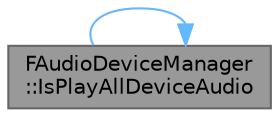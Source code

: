 digraph "FAudioDeviceManager::IsPlayAllDeviceAudio"
{
 // INTERACTIVE_SVG=YES
 // LATEX_PDF_SIZE
  bgcolor="transparent";
  edge [fontname=Helvetica,fontsize=10,labelfontname=Helvetica,labelfontsize=10];
  node [fontname=Helvetica,fontsize=10,shape=box,height=0.2,width=0.4];
  rankdir="LR";
  Node1 [id="Node000001",label="FAudioDeviceManager\l::IsPlayAllDeviceAudio",height=0.2,width=0.4,color="gray40", fillcolor="grey60", style="filled", fontcolor="black",tooltip="Gets whether or not all devices should play their audio."];
  Node1 -> Node1 [id="edge1_Node000001_Node000001",color="steelblue1",style="solid",tooltip=" "];
}
